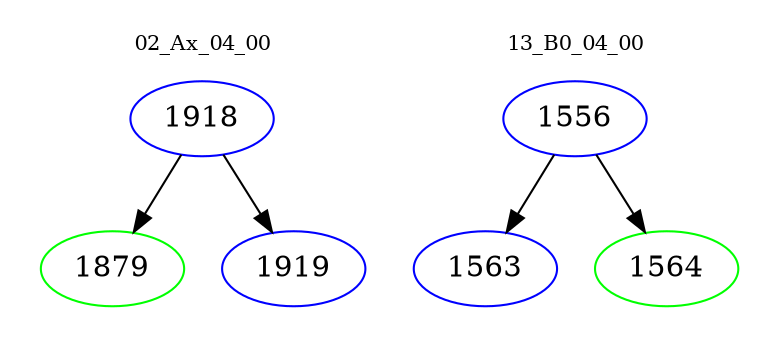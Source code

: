 digraph{
subgraph cluster_0 {
color = white
label = "02_Ax_04_00";
fontsize=10;
T0_1918 [label="1918", color="blue"]
T0_1918 -> T0_1879 [color="black"]
T0_1879 [label="1879", color="green"]
T0_1918 -> T0_1919 [color="black"]
T0_1919 [label="1919", color="blue"]
}
subgraph cluster_1 {
color = white
label = "13_B0_04_00";
fontsize=10;
T1_1556 [label="1556", color="blue"]
T1_1556 -> T1_1563 [color="black"]
T1_1563 [label="1563", color="blue"]
T1_1556 -> T1_1564 [color="black"]
T1_1564 [label="1564", color="green"]
}
}
